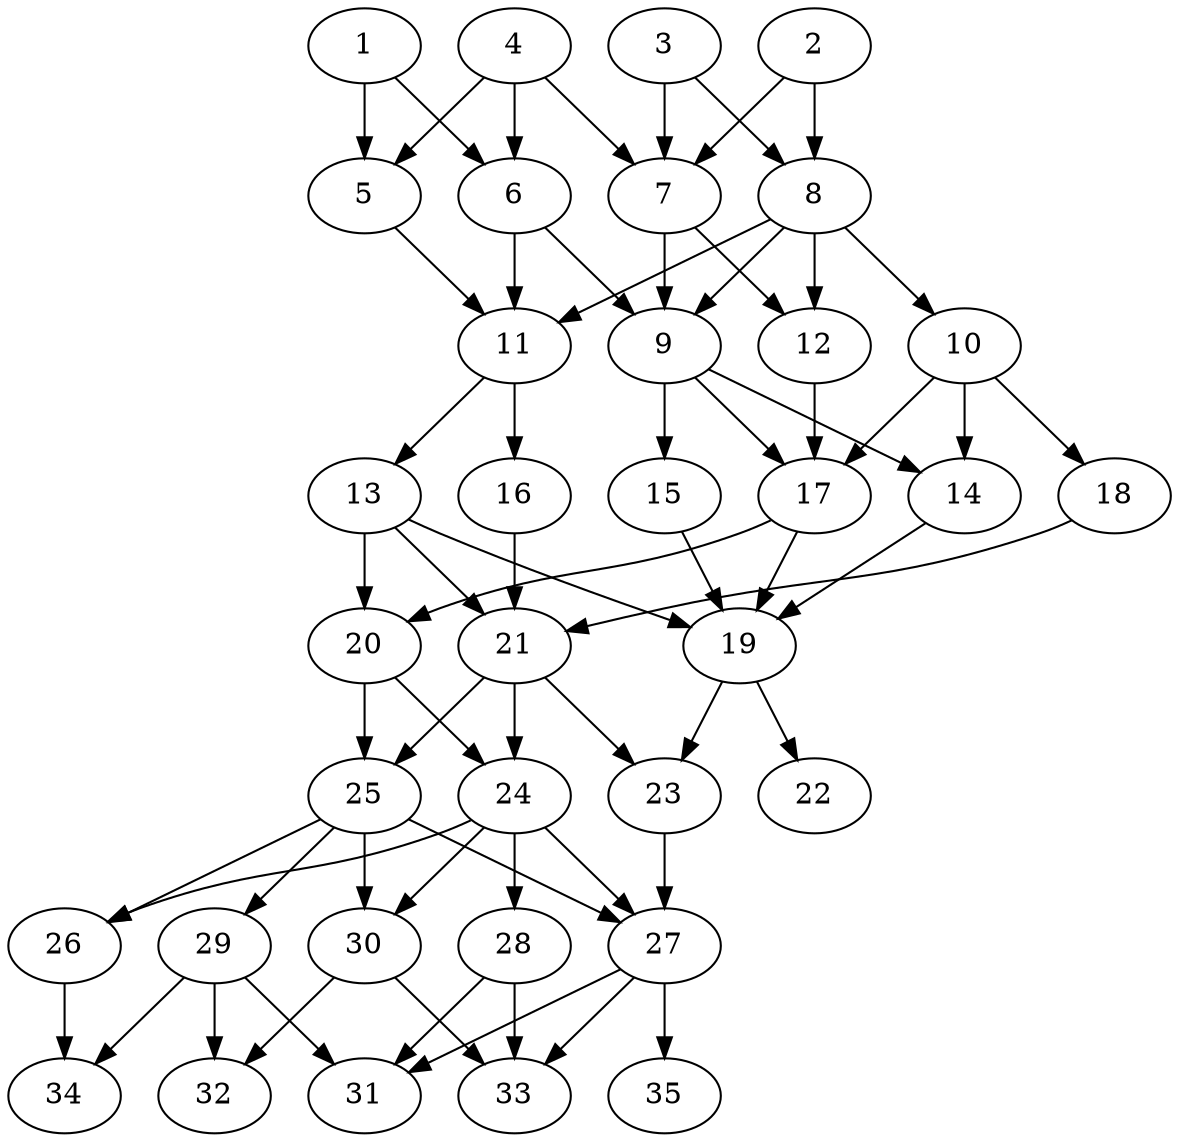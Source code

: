 // DAG automatically generated by daggen at Thu Oct  3 14:05:36 2019
// ./daggen --dot -n 35 --ccr 0.5 --fat 0.5 --regular 0.7 --density 0.6 --mindata 5242880 --maxdata 52428800 
digraph G {
  1 [size="96749568", alpha="0.17", expect_size="48374784"] 
  1 -> 5 [size ="48374784"]
  1 -> 6 [size ="48374784"]
  2 [size="68380672", alpha="0.07", expect_size="34190336"] 
  2 -> 7 [size ="34190336"]
  2 -> 8 [size ="34190336"]
  3 [size="23918592", alpha="0.08", expect_size="11959296"] 
  3 -> 7 [size ="11959296"]
  3 -> 8 [size ="11959296"]
  4 [size="69826560", alpha="0.14", expect_size="34913280"] 
  4 -> 5 [size ="34913280"]
  4 -> 6 [size ="34913280"]
  4 -> 7 [size ="34913280"]
  5 [size="47099904", alpha="0.00", expect_size="23549952"] 
  5 -> 11 [size ="23549952"]
  6 [size="30693376", alpha="0.07", expect_size="15346688"] 
  6 -> 9 [size ="15346688"]
  6 -> 11 [size ="15346688"]
  7 [size="86898688", alpha="0.19", expect_size="43449344"] 
  7 -> 9 [size ="43449344"]
  7 -> 12 [size ="43449344"]
  8 [size="80648192", alpha="0.03", expect_size="40324096"] 
  8 -> 9 [size ="40324096"]
  8 -> 10 [size ="40324096"]
  8 -> 11 [size ="40324096"]
  8 -> 12 [size ="40324096"]
  9 [size="98334720", alpha="0.03", expect_size="49167360"] 
  9 -> 14 [size ="49167360"]
  9 -> 15 [size ="49167360"]
  9 -> 17 [size ="49167360"]
  10 [size="18599936", alpha="0.14", expect_size="9299968"] 
  10 -> 14 [size ="9299968"]
  10 -> 17 [size ="9299968"]
  10 -> 18 [size ="9299968"]
  11 [size="91852800", alpha="0.19", expect_size="45926400"] 
  11 -> 13 [size ="45926400"]
  11 -> 16 [size ="45926400"]
  12 [size="79591424", alpha="0.08", expect_size="39795712"] 
  12 -> 17 [size ="39795712"]
  13 [size="15988736", alpha="0.09", expect_size="7994368"] 
  13 -> 19 [size ="7994368"]
  13 -> 20 [size ="7994368"]
  13 -> 21 [size ="7994368"]
  14 [size="53657600", alpha="0.16", expect_size="26828800"] 
  14 -> 19 [size ="26828800"]
  15 [size="25542656", alpha="0.08", expect_size="12771328"] 
  15 -> 19 [size ="12771328"]
  16 [size="25991168", alpha="0.19", expect_size="12995584"] 
  16 -> 21 [size ="12995584"]
  17 [size="59340800", alpha="0.19", expect_size="29670400"] 
  17 -> 19 [size ="29670400"]
  17 -> 20 [size ="29670400"]
  18 [size="56096768", alpha="0.06", expect_size="28048384"] 
  18 -> 21 [size ="28048384"]
  19 [size="69552128", alpha="0.19", expect_size="34776064"] 
  19 -> 22 [size ="34776064"]
  19 -> 23 [size ="34776064"]
  20 [size="81659904", alpha="0.15", expect_size="40829952"] 
  20 -> 24 [size ="40829952"]
  20 -> 25 [size ="40829952"]
  21 [size="52357120", alpha="0.10", expect_size="26178560"] 
  21 -> 23 [size ="26178560"]
  21 -> 24 [size ="26178560"]
  21 -> 25 [size ="26178560"]
  22 [size="48414720", alpha="0.17", expect_size="24207360"] 
  23 [size="87920640", alpha="0.07", expect_size="43960320"] 
  23 -> 27 [size ="43960320"]
  24 [size="38236160", alpha="0.09", expect_size="19118080"] 
  24 -> 26 [size ="19118080"]
  24 -> 27 [size ="19118080"]
  24 -> 28 [size ="19118080"]
  24 -> 30 [size ="19118080"]
  25 [size="20183040", alpha="0.19", expect_size="10091520"] 
  25 -> 26 [size ="10091520"]
  25 -> 27 [size ="10091520"]
  25 -> 29 [size ="10091520"]
  25 -> 30 [size ="10091520"]
  26 [size="59418624", alpha="0.13", expect_size="29709312"] 
  26 -> 34 [size ="29709312"]
  27 [size="53264384", alpha="0.04", expect_size="26632192"] 
  27 -> 31 [size ="26632192"]
  27 -> 33 [size ="26632192"]
  27 -> 35 [size ="26632192"]
  28 [size="49483776", alpha="0.09", expect_size="24741888"] 
  28 -> 31 [size ="24741888"]
  28 -> 33 [size ="24741888"]
  29 [size="79028224", alpha="0.14", expect_size="39514112"] 
  29 -> 31 [size ="39514112"]
  29 -> 32 [size ="39514112"]
  29 -> 34 [size ="39514112"]
  30 [size="74424320", alpha="0.19", expect_size="37212160"] 
  30 -> 32 [size ="37212160"]
  30 -> 33 [size ="37212160"]
  31 [size="52611072", alpha="0.02", expect_size="26305536"] 
  32 [size="99852288", alpha="0.20", expect_size="49926144"] 
  33 [size="85301248", alpha="0.19", expect_size="42650624"] 
  34 [size="22388736", alpha="0.07", expect_size="11194368"] 
  35 [size="64831488", alpha="0.18", expect_size="32415744"] 
}
